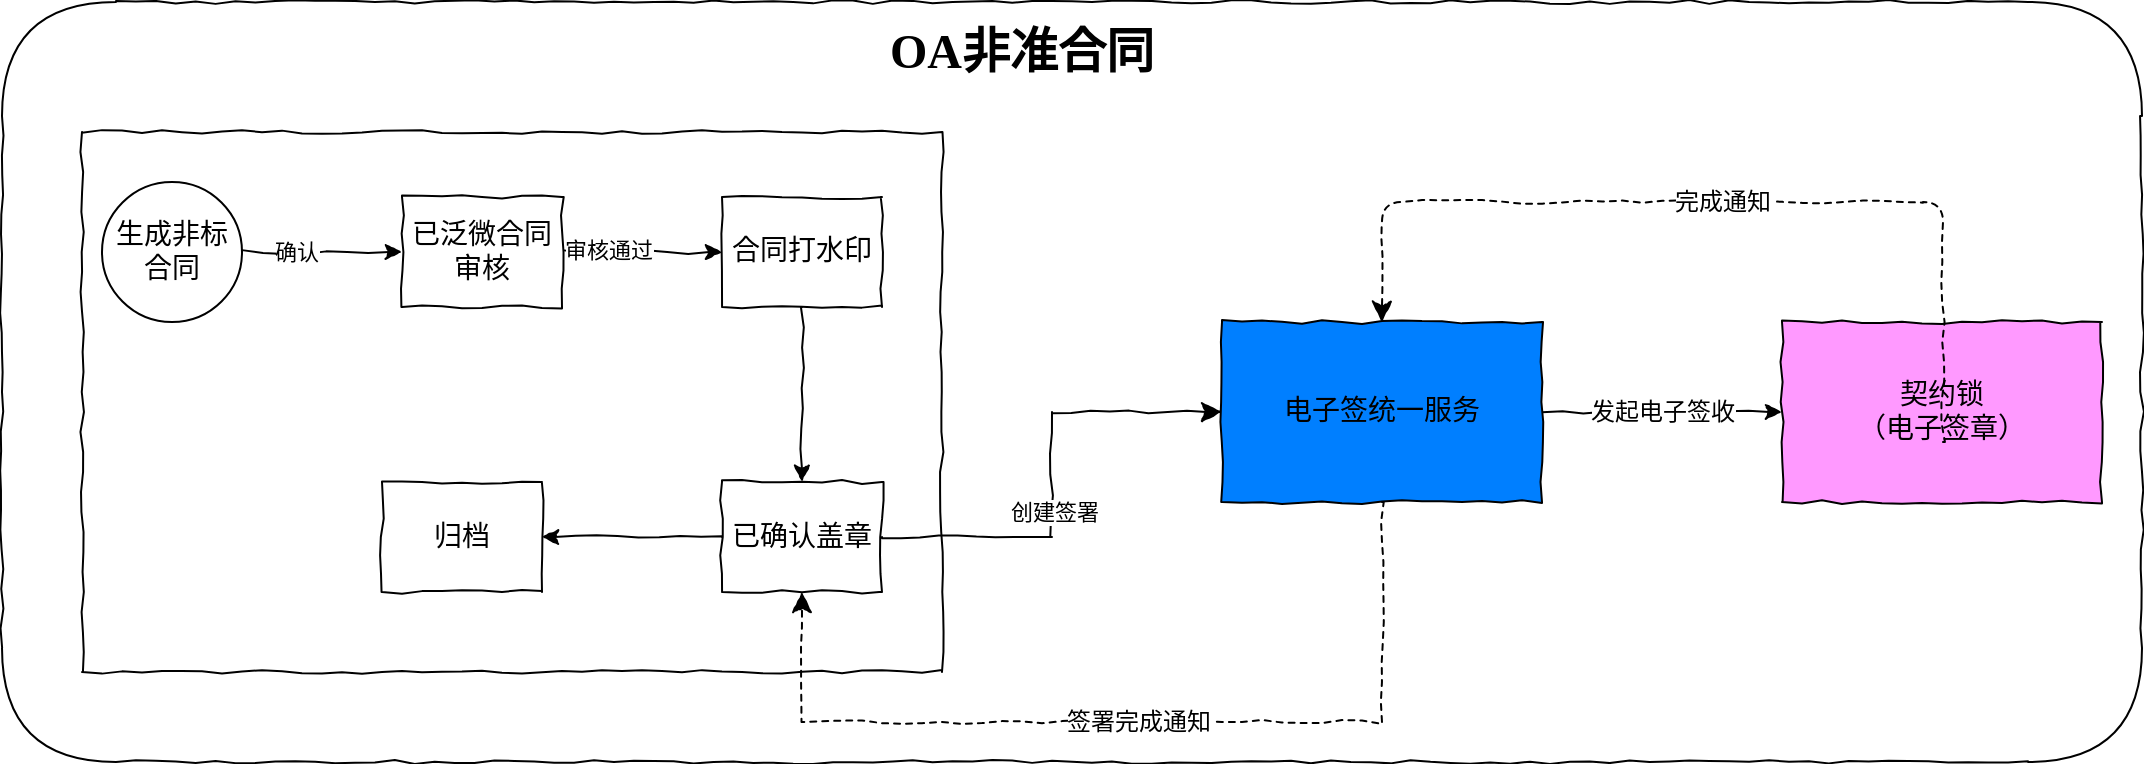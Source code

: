 <mxfile>
    <diagram id="7ssXIkKnfBAeJIwuX_k8" name="Page-1">
        <mxGraphModel dx="1997" dy="787" grid="1" gridSize="10" guides="1" tooltips="1" connect="1" arrows="1" fold="1" page="1" pageScale="1" pageWidth="850" pageHeight="1100" math="0" shadow="0">
            <root>
                <mxCell id="0"/>
                <mxCell id="1" parent="0"/>
                <mxCell id="2" value="" style="rounded=1;whiteSpace=wrap;html=1;comic=1;treeFolding=0;treeMoving=0;" parent="1" vertex="1">
                    <mxGeometry x="-60" y="20" width="1070" height="380" as="geometry"/>
                </mxCell>
                <mxCell id="3" value="" style="rounded=0;whiteSpace=wrap;html=1;comic=1;" parent="1" vertex="1">
                    <mxGeometry x="-20" y="85" width="430" height="270" as="geometry"/>
                </mxCell>
                <mxCell id="12" value="" style="edgeStyle=none;html=1;fontFamily=Comic Sans MS;comic=1;" parent="1" source="4" target="5" edge="1">
                    <mxGeometry relative="1" as="geometry"/>
                </mxCell>
                <mxCell id="13" value="确认" style="edgeLabel;html=1;align=center;verticalAlign=middle;resizable=0;points=[];fontFamily=Comic Sans MS;" parent="12" vertex="1" connectable="0">
                    <mxGeometry x="-0.343" relative="1" as="geometry">
                        <mxPoint as="offset"/>
                    </mxGeometry>
                </mxCell>
                <mxCell id="4" value="&lt;font style=&quot;font-size: 14px;&quot; face=&quot;Comic Sans MS&quot;&gt;生成非标合同&lt;/font&gt;" style="ellipse;whiteSpace=wrap;html=1;aspect=fixed;comic=1;" parent="1" vertex="1">
                    <mxGeometry x="-10" y="110" width="70" height="70" as="geometry"/>
                </mxCell>
                <mxCell id="14" value="" style="edgeStyle=none;comic=1;html=1;fontFamily=Comic Sans MS;" parent="1" source="5" target="6" edge="1">
                    <mxGeometry relative="1" as="geometry"/>
                </mxCell>
                <mxCell id="29" value="审核通过" style="edgeLabel;html=1;align=center;verticalAlign=middle;resizable=0;points=[];" vertex="1" connectable="0" parent="14">
                    <mxGeometry x="-0.425" y="1" relative="1" as="geometry">
                        <mxPoint as="offset"/>
                    </mxGeometry>
                </mxCell>
                <mxCell id="5" value="&lt;font style=&quot;font-size: 14px;&quot;&gt;已泛微合同审核&lt;/font&gt;" style="rounded=0;whiteSpace=wrap;html=1;comic=1;fontFamily=Comic Sans MS;" parent="1" vertex="1">
                    <mxGeometry x="140" y="117.5" width="80" height="55" as="geometry"/>
                </mxCell>
                <mxCell id="16" style="edgeStyle=none;comic=1;html=1;exitX=0.5;exitY=1;exitDx=0;exitDy=0;entryX=0.5;entryY=0;entryDx=0;entryDy=0;fontFamily=Comic Sans MS;" parent="1" source="6" target="7" edge="1">
                    <mxGeometry relative="1" as="geometry"/>
                </mxCell>
                <mxCell id="6" value="&lt;span style=&quot;font-size: 14px;&quot;&gt;合同打水印&lt;/span&gt;" style="rounded=0;whiteSpace=wrap;html=1;comic=1;fontFamily=Comic Sans MS;" parent="1" vertex="1">
                    <mxGeometry x="300" y="117.5" width="80" height="55" as="geometry"/>
                </mxCell>
                <mxCell id="18" value="" style="edgeStyle=none;comic=1;html=1;fontFamily=Comic Sans MS;" parent="1" source="7" target="8" edge="1">
                    <mxGeometry relative="1" as="geometry"/>
                </mxCell>
                <mxCell id="7" value="&lt;span style=&quot;font-size: 14px;&quot;&gt;已确认盖章&lt;/span&gt;" style="rounded=0;whiteSpace=wrap;html=1;comic=1;fontFamily=Comic Sans MS;" parent="1" vertex="1">
                    <mxGeometry x="300" y="260" width="80" height="55" as="geometry"/>
                </mxCell>
                <mxCell id="8" value="&lt;font style=&quot;font-size: 14px;&quot;&gt;归档&lt;/font&gt;" style="rounded=0;whiteSpace=wrap;html=1;comic=1;fontFamily=Comic Sans MS;" parent="1" vertex="1">
                    <mxGeometry x="130" y="260" width="80" height="55" as="geometry"/>
                </mxCell>
                <mxCell id="23" value="&lt;font style=&quot;font-size: 12px;&quot;&gt;发起电子签收&lt;/font&gt;" style="edgeStyle=none;comic=1;html=1;exitX=1;exitY=0.5;exitDx=0;exitDy=0;entryX=0;entryY=0.5;entryDx=0;entryDy=0;fontFamily=Comic Sans MS;fontSize=14;" parent="1" source="9" target="11" edge="1">
                    <mxGeometry relative="1" as="geometry"/>
                </mxCell>
                <mxCell id="11" value="&lt;font style=&quot;font-size: 14px;&quot;&gt;契约锁&lt;br&gt;（电子签章）&lt;/font&gt;" style="rounded=0;whiteSpace=wrap;html=1;comic=1;fontFamily=Comic Sans MS;fillColor=#FF99FF;" parent="1" vertex="1">
                    <mxGeometry x="830" y="180" width="160" height="90" as="geometry"/>
                </mxCell>
                <mxCell id="21" value="" style="edgeStyle=elbowEdgeStyle;elbow=horizontal;endArrow=classic;html=1;curved=0;rounded=0;endSize=8;startSize=8;comic=1;fontFamily=Comic Sans MS;entryX=0;entryY=0.5;entryDx=0;entryDy=0;exitX=1;exitY=0.5;exitDx=0;exitDy=0;" parent="1" source="7" target="9" edge="1">
                    <mxGeometry width="50" height="50" relative="1" as="geometry">
                        <mxPoint x="490" y="390" as="sourcePoint"/>
                        <mxPoint x="540" y="340" as="targetPoint"/>
                    </mxGeometry>
                </mxCell>
                <mxCell id="22" value="创建签署" style="edgeLabel;html=1;align=center;verticalAlign=middle;resizable=0;points=[];fontFamily=Comic Sans MS;" parent="21" vertex="1" connectable="0">
                    <mxGeometry x="-0.156" y="-1" relative="1" as="geometry">
                        <mxPoint as="offset"/>
                    </mxGeometry>
                </mxCell>
                <mxCell id="25" value="完成通知" style="edgeStyle=segmentEdgeStyle;endArrow=classic;html=1;rounded=1;endSize=8;startSize=8;comic=1;fontFamily=Comic Sans MS;fontSize=12;exitX=0.907;exitY=0.579;exitDx=0;exitDy=0;exitPerimeter=0;dashed=1;" parent="1" source="2" edge="1">
                    <mxGeometry width="50" height="50" relative="1" as="geometry">
                        <mxPoint x="700" y="350" as="sourcePoint"/>
                        <mxPoint x="630" y="180" as="targetPoint"/>
                        <Array as="points">
                            <mxPoint x="911" y="120"/>
                            <mxPoint x="630" y="120"/>
                        </Array>
                    </mxGeometry>
                </mxCell>
                <mxCell id="9" value="&lt;font style=&quot;font-size: 14px;&quot;&gt;电子签统一服务&lt;/font&gt;" style="rounded=0;whiteSpace=wrap;html=1;comic=1;fontFamily=Comic Sans MS;fillColor=#007FFF;" parent="1" vertex="1">
                    <mxGeometry x="550" y="180" width="160" height="90" as="geometry"/>
                </mxCell>
                <mxCell id="26" value="签署完成通知" style="edgeStyle=segmentEdgeStyle;endArrow=classic;html=1;curved=0;rounded=0;endSize=8;startSize=8;dashed=1;comic=1;fontFamily=Comic Sans MS;fontSize=12;entryX=0.5;entryY=1;entryDx=0;entryDy=0;" parent="1" target="7" edge="1">
                    <mxGeometry width="50" height="50" relative="1" as="geometry">
                        <mxPoint x="630" y="270" as="sourcePoint"/>
                        <mxPoint x="330" y="360" as="targetPoint"/>
                        <Array as="points">
                            <mxPoint x="630" y="380"/>
                            <mxPoint x="340" y="380"/>
                        </Array>
                    </mxGeometry>
                </mxCell>
                <mxCell id="28" value="&lt;font style=&quot;font-size: 24px;&quot;&gt;&lt;b&gt;OA非准合同&lt;/b&gt;&lt;/font&gt;" style="text;strokeColor=none;align=center;fillColor=none;html=1;verticalAlign=middle;whiteSpace=wrap;rounded=0;comic=1;fontFamily=Comic Sans MS;fontSize=12;" parent="1" vertex="1">
                    <mxGeometry x="360" y="30" width="180" height="30" as="geometry"/>
                </mxCell>
            </root>
        </mxGraphModel>
    </diagram>
</mxfile>